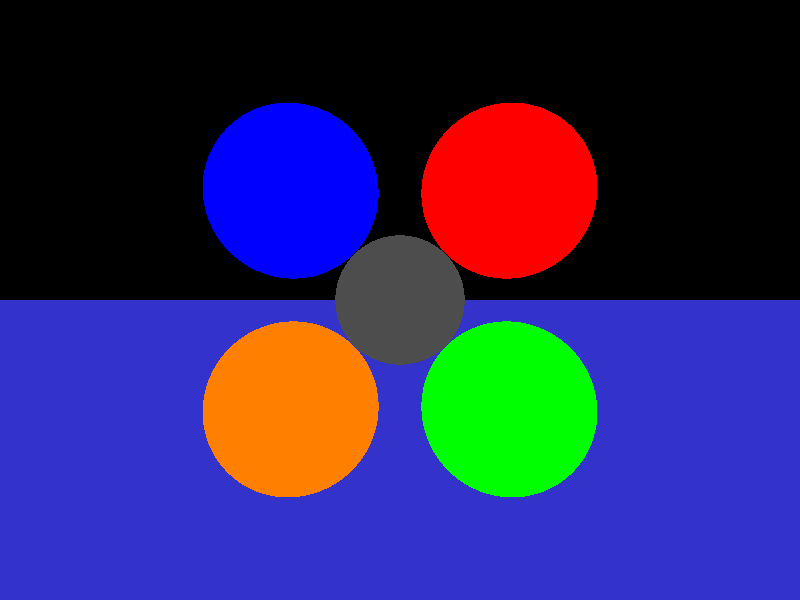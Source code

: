 //My created scene for project 5

camera {
  location  <0, 0, 14>
  up        <0,  1,  0>
  right     <1.33333, 0,  0>
  look_at   <0, 0, 0>
}

light_source {<0, 10, 10> color rgb <1, 1, 1>}

sphere { <0, 0, 0>, 1.5
  pigment { color rgbf<0.3, .3, .3>}
  finish { ambient 0.2 diffuse 0.4 }
}

sphere { <-2.5, 2.5, 0>, 2
  pigment { color rgbf<1.0, 0, 0>}
  finish { ambient 0.2 diffuse 0.4 }
}

sphere { <-2.5, -2.5, 0>, 2
  pigment { color rgbf<0, 1.0, 0>}
  finish { ambient 0.2 diffuse 0.4 }
}

sphere { <2.5, 2.5, 0>, 2
  pigment { color rgbf<0, 0, 1.0>}
  finish { ambient 0.2 diffuse 0.4 }
}

sphere { <2.5, -2.5, 0>, 2
  pigment { color rgbf<1.0, 0.5, 0>}
  finish { ambient 0.2 diffuse 0.4 }
}

plane {<0, 1, 0>, -8
  pigment {color rgb <0.2, 0.2, 0.8>}
  finish {ambient 0.3 diffuse 0.8}
}